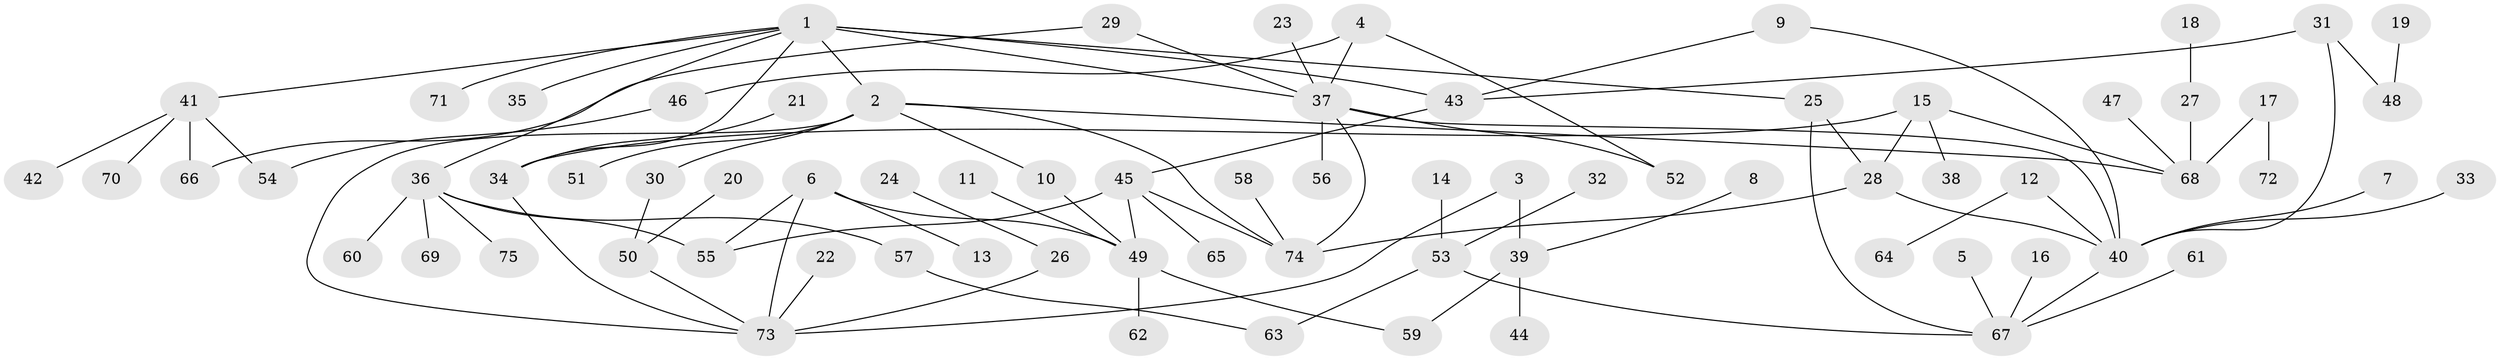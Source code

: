 // original degree distribution, {3: 0.19463087248322147, 5: 0.03355704697986577, 9: 0.013422818791946308, 4: 0.06711409395973154, 7: 0.013422818791946308, 2: 0.2550335570469799, 1: 0.40268456375838924, 6: 0.020134228187919462}
// Generated by graph-tools (version 1.1) at 2025/49/03/09/25 03:49:18]
// undirected, 75 vertices, 94 edges
graph export_dot {
graph [start="1"]
  node [color=gray90,style=filled];
  1;
  2;
  3;
  4;
  5;
  6;
  7;
  8;
  9;
  10;
  11;
  12;
  13;
  14;
  15;
  16;
  17;
  18;
  19;
  20;
  21;
  22;
  23;
  24;
  25;
  26;
  27;
  28;
  29;
  30;
  31;
  32;
  33;
  34;
  35;
  36;
  37;
  38;
  39;
  40;
  41;
  42;
  43;
  44;
  45;
  46;
  47;
  48;
  49;
  50;
  51;
  52;
  53;
  54;
  55;
  56;
  57;
  58;
  59;
  60;
  61;
  62;
  63;
  64;
  65;
  66;
  67;
  68;
  69;
  70;
  71;
  72;
  73;
  74;
  75;
  1 -- 2 [weight=1.0];
  1 -- 25 [weight=1.0];
  1 -- 34 [weight=1.0];
  1 -- 35 [weight=1.0];
  1 -- 36 [weight=1.0];
  1 -- 37 [weight=2.0];
  1 -- 41 [weight=1.0];
  1 -- 43 [weight=1.0];
  1 -- 71 [weight=1.0];
  2 -- 10 [weight=1.0];
  2 -- 30 [weight=1.0];
  2 -- 51 [weight=1.0];
  2 -- 68 [weight=1.0];
  2 -- 73 [weight=1.0];
  2 -- 74 [weight=1.0];
  3 -- 39 [weight=1.0];
  3 -- 73 [weight=1.0];
  4 -- 37 [weight=1.0];
  4 -- 46 [weight=1.0];
  4 -- 52 [weight=1.0];
  5 -- 67 [weight=1.0];
  6 -- 13 [weight=1.0];
  6 -- 49 [weight=1.0];
  6 -- 55 [weight=1.0];
  6 -- 73 [weight=1.0];
  7 -- 40 [weight=1.0];
  8 -- 39 [weight=1.0];
  9 -- 40 [weight=1.0];
  9 -- 43 [weight=1.0];
  10 -- 49 [weight=1.0];
  11 -- 49 [weight=1.0];
  12 -- 40 [weight=1.0];
  12 -- 64 [weight=1.0];
  14 -- 53 [weight=1.0];
  15 -- 28 [weight=1.0];
  15 -- 34 [weight=1.0];
  15 -- 38 [weight=1.0];
  15 -- 68 [weight=1.0];
  16 -- 67 [weight=1.0];
  17 -- 68 [weight=1.0];
  17 -- 72 [weight=1.0];
  18 -- 27 [weight=1.0];
  19 -- 48 [weight=1.0];
  20 -- 50 [weight=1.0];
  21 -- 34 [weight=1.0];
  22 -- 73 [weight=1.0];
  23 -- 37 [weight=1.0];
  24 -- 26 [weight=1.0];
  25 -- 28 [weight=1.0];
  25 -- 67 [weight=1.0];
  26 -- 73 [weight=1.0];
  27 -- 68 [weight=1.0];
  28 -- 40 [weight=1.0];
  28 -- 74 [weight=1.0];
  29 -- 37 [weight=1.0];
  29 -- 66 [weight=1.0];
  30 -- 50 [weight=1.0];
  31 -- 40 [weight=1.0];
  31 -- 43 [weight=1.0];
  31 -- 48 [weight=1.0];
  32 -- 53 [weight=1.0];
  33 -- 40 [weight=1.0];
  34 -- 73 [weight=1.0];
  36 -- 55 [weight=1.0];
  36 -- 57 [weight=1.0];
  36 -- 60 [weight=1.0];
  36 -- 69 [weight=1.0];
  36 -- 75 [weight=1.0];
  37 -- 40 [weight=1.0];
  37 -- 52 [weight=1.0];
  37 -- 56 [weight=1.0];
  37 -- 74 [weight=1.0];
  39 -- 44 [weight=1.0];
  39 -- 59 [weight=1.0];
  40 -- 67 [weight=1.0];
  41 -- 42 [weight=1.0];
  41 -- 54 [weight=1.0];
  41 -- 66 [weight=1.0];
  41 -- 70 [weight=1.0];
  43 -- 45 [weight=1.0];
  45 -- 49 [weight=1.0];
  45 -- 55 [weight=1.0];
  45 -- 65 [weight=1.0];
  45 -- 74 [weight=1.0];
  46 -- 54 [weight=1.0];
  47 -- 68 [weight=1.0];
  49 -- 59 [weight=1.0];
  49 -- 62 [weight=1.0];
  50 -- 73 [weight=1.0];
  53 -- 63 [weight=1.0];
  53 -- 67 [weight=1.0];
  57 -- 63 [weight=1.0];
  58 -- 74 [weight=1.0];
  61 -- 67 [weight=1.0];
}
